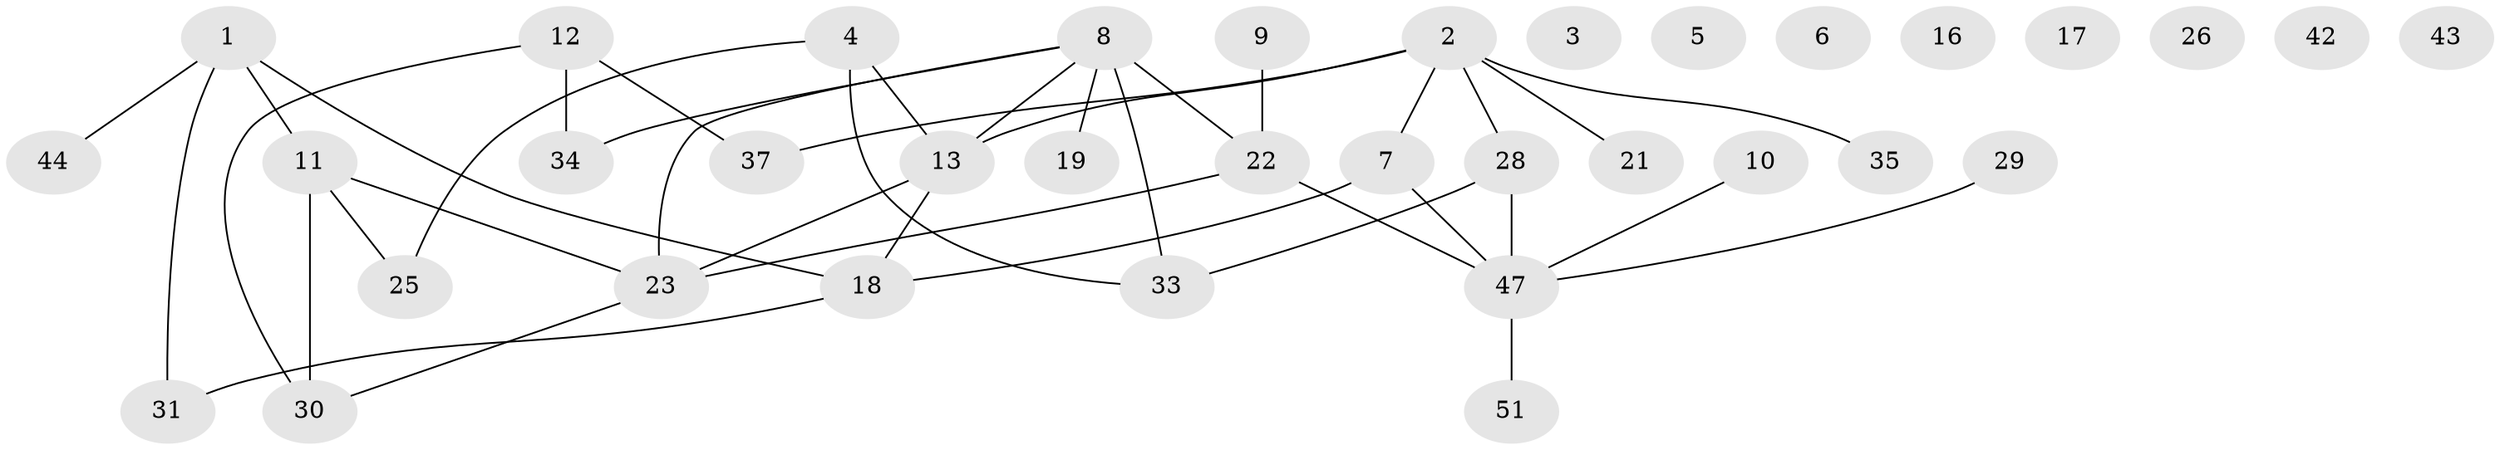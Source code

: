 // original degree distribution, {1: 0.29411764705882354, 4: 0.0784313725490196, 0: 0.11764705882352941, 3: 0.27450980392156865, 5: 0.0784313725490196, 2: 0.13725490196078433, 7: 0.0196078431372549}
// Generated by graph-tools (version 1.1) at 2025/41/03/06/25 10:41:23]
// undirected, 35 vertices, 39 edges
graph export_dot {
graph [start="1"]
  node [color=gray90,style=filled];
  1 [super="+20"];
  2 [super="+49"];
  3;
  4 [super="+39"];
  5 [super="+45"];
  6;
  7;
  8 [super="+27"];
  9;
  10 [super="+40"];
  11 [super="+14"];
  12 [super="+15"];
  13 [super="+48"];
  16;
  17;
  18 [super="+38"];
  19;
  21;
  22 [super="+24"];
  23 [super="+36"];
  25;
  26 [super="+46"];
  28;
  29;
  30;
  31 [super="+32"];
  33 [super="+41"];
  34;
  35;
  37;
  42;
  43;
  44;
  47 [super="+50"];
  51;
  1 -- 18;
  1 -- 44;
  1 -- 31;
  1 -- 11;
  2 -- 7;
  2 -- 21;
  2 -- 28;
  2 -- 37;
  2 -- 35;
  2 -- 13;
  4 -- 25;
  4 -- 13;
  4 -- 33;
  7 -- 47;
  7 -- 18;
  8 -- 33 [weight=3];
  8 -- 34;
  8 -- 19;
  8 -- 22;
  8 -- 13;
  8 -- 23;
  9 -- 22;
  10 -- 47;
  11 -- 30;
  11 -- 25;
  11 -- 23;
  12 -- 30;
  12 -- 34;
  12 -- 37;
  13 -- 23;
  13 -- 18;
  18 -- 31;
  22 -- 47;
  22 -- 23;
  23 -- 30;
  28 -- 47;
  28 -- 33;
  29 -- 47;
  47 -- 51;
}

